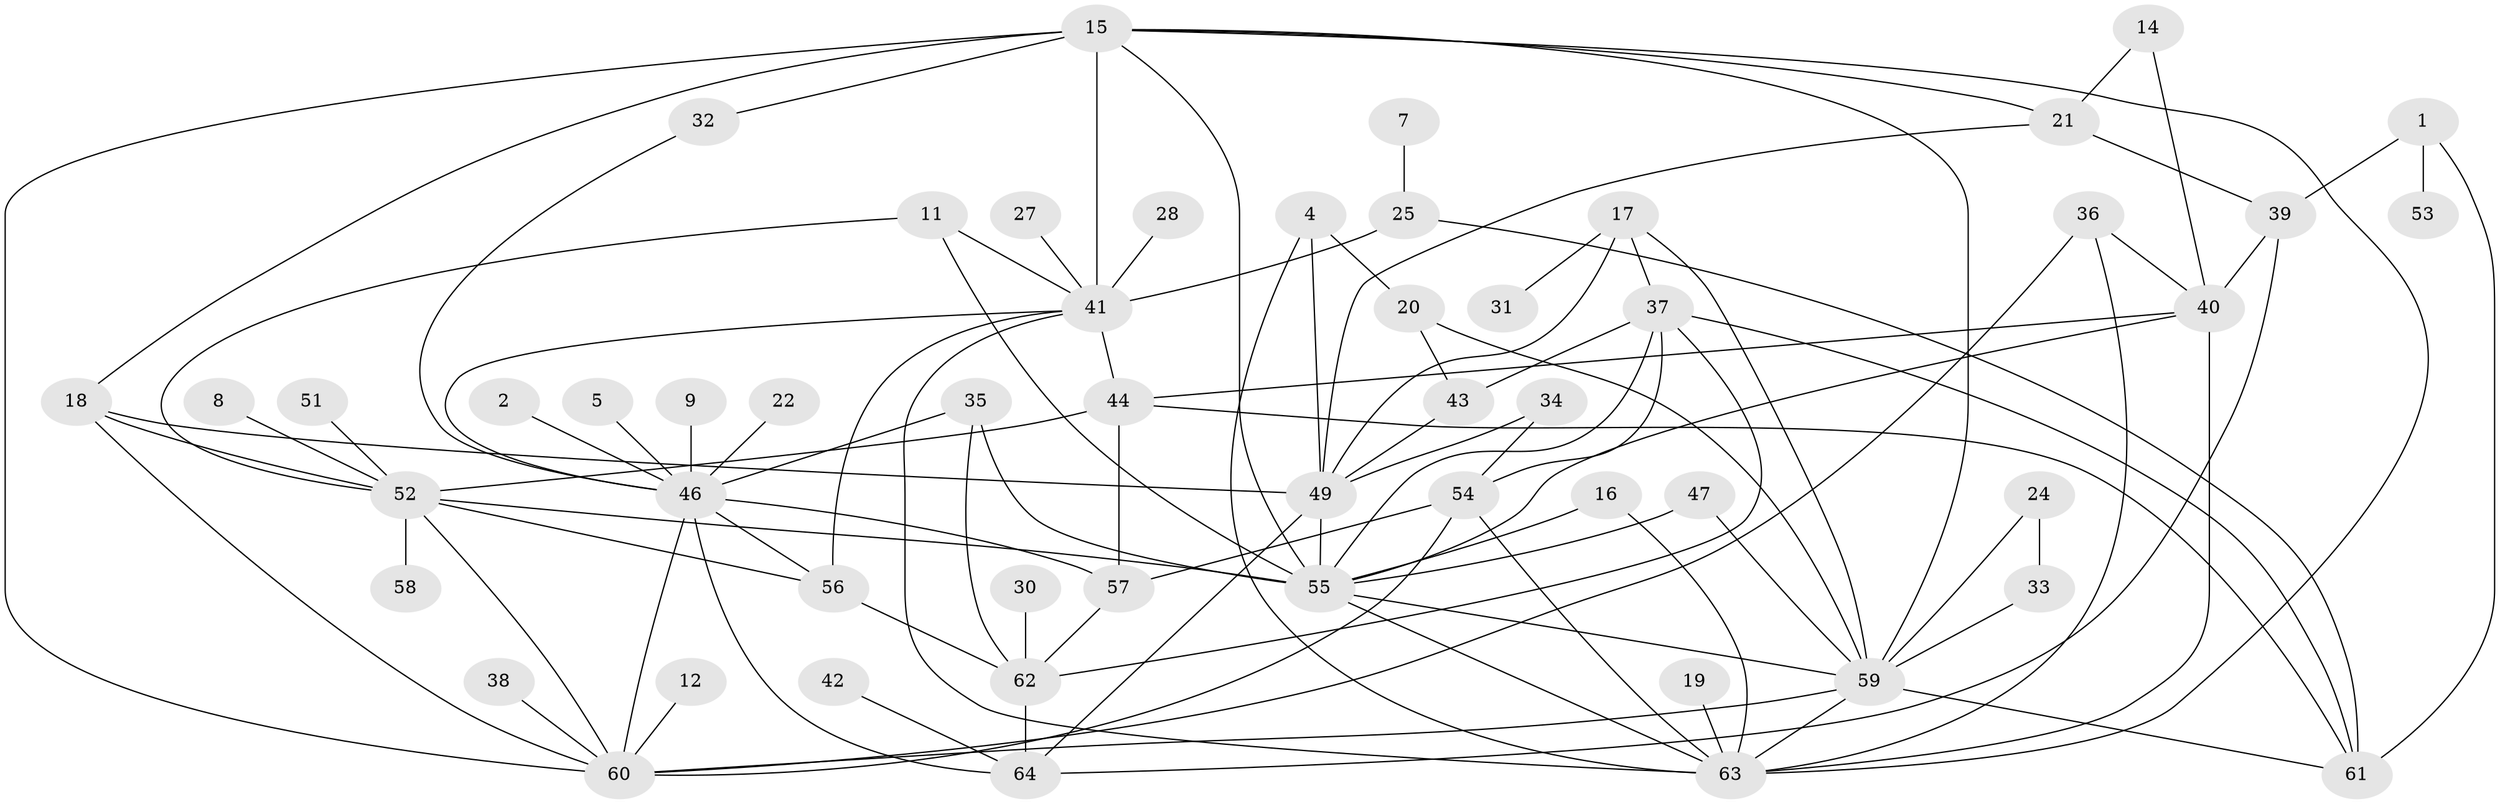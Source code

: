 // original degree distribution, {2: 0.25196850393700787, 3: 0.25196850393700787, 4: 0.05511811023622047, 1: 0.1968503937007874, 6: 0.03937007874015748, 0: 0.07086614173228346, 5: 0.11023622047244094, 7: 0.023622047244094488}
// Generated by graph-tools (version 1.1) at 2025/49/03/09/25 03:49:09]
// undirected, 54 vertices, 101 edges
graph export_dot {
graph [start="1"]
  node [color=gray90,style=filled];
  1;
  2;
  4;
  5;
  7;
  8;
  9;
  11;
  12;
  14;
  15;
  16;
  17;
  18;
  19;
  20;
  21;
  22;
  24;
  25;
  27;
  28;
  30;
  31;
  32;
  33;
  34;
  35;
  36;
  37;
  38;
  39;
  40;
  41;
  42;
  43;
  44;
  46;
  47;
  49;
  51;
  52;
  53;
  54;
  55;
  56;
  57;
  58;
  59;
  60;
  61;
  62;
  63;
  64;
  1 -- 39 [weight=1.0];
  1 -- 53 [weight=1.0];
  1 -- 61 [weight=1.0];
  2 -- 46 [weight=1.0];
  4 -- 20 [weight=1.0];
  4 -- 49 [weight=1.0];
  4 -- 63 [weight=1.0];
  5 -- 46 [weight=1.0];
  7 -- 25 [weight=1.0];
  8 -- 52 [weight=1.0];
  9 -- 46 [weight=1.0];
  11 -- 41 [weight=1.0];
  11 -- 52 [weight=1.0];
  11 -- 55 [weight=1.0];
  12 -- 60 [weight=1.0];
  14 -- 21 [weight=1.0];
  14 -- 40 [weight=1.0];
  15 -- 18 [weight=1.0];
  15 -- 21 [weight=1.0];
  15 -- 32 [weight=1.0];
  15 -- 41 [weight=2.0];
  15 -- 55 [weight=1.0];
  15 -- 59 [weight=1.0];
  15 -- 60 [weight=1.0];
  15 -- 63 [weight=1.0];
  16 -- 55 [weight=1.0];
  16 -- 63 [weight=1.0];
  17 -- 31 [weight=1.0];
  17 -- 37 [weight=1.0];
  17 -- 49 [weight=1.0];
  17 -- 59 [weight=1.0];
  18 -- 49 [weight=1.0];
  18 -- 52 [weight=1.0];
  18 -- 60 [weight=1.0];
  19 -- 63 [weight=1.0];
  20 -- 43 [weight=1.0];
  20 -- 59 [weight=1.0];
  21 -- 39 [weight=1.0];
  21 -- 49 [weight=1.0];
  22 -- 46 [weight=1.0];
  24 -- 33 [weight=1.0];
  24 -- 59 [weight=2.0];
  25 -- 41 [weight=1.0];
  25 -- 61 [weight=1.0];
  27 -- 41 [weight=1.0];
  28 -- 41 [weight=1.0];
  30 -- 62 [weight=1.0];
  32 -- 46 [weight=1.0];
  33 -- 59 [weight=1.0];
  34 -- 49 [weight=1.0];
  34 -- 54 [weight=1.0];
  35 -- 46 [weight=1.0];
  35 -- 55 [weight=1.0];
  35 -- 62 [weight=1.0];
  36 -- 40 [weight=1.0];
  36 -- 60 [weight=1.0];
  36 -- 63 [weight=1.0];
  37 -- 43 [weight=1.0];
  37 -- 54 [weight=1.0];
  37 -- 55 [weight=1.0];
  37 -- 61 [weight=1.0];
  37 -- 62 [weight=1.0];
  38 -- 60 [weight=1.0];
  39 -- 40 [weight=1.0];
  39 -- 64 [weight=1.0];
  40 -- 44 [weight=1.0];
  40 -- 55 [weight=1.0];
  40 -- 63 [weight=1.0];
  41 -- 44 [weight=1.0];
  41 -- 46 [weight=1.0];
  41 -- 56 [weight=1.0];
  41 -- 63 [weight=1.0];
  42 -- 64 [weight=1.0];
  43 -- 49 [weight=1.0];
  44 -- 52 [weight=1.0];
  44 -- 57 [weight=1.0];
  44 -- 61 [weight=1.0];
  46 -- 56 [weight=1.0];
  46 -- 57 [weight=1.0];
  46 -- 60 [weight=1.0];
  46 -- 64 [weight=1.0];
  47 -- 55 [weight=1.0];
  47 -- 59 [weight=1.0];
  49 -- 55 [weight=1.0];
  49 -- 64 [weight=1.0];
  51 -- 52 [weight=1.0];
  52 -- 55 [weight=1.0];
  52 -- 56 [weight=1.0];
  52 -- 58 [weight=1.0];
  52 -- 60 [weight=1.0];
  54 -- 57 [weight=1.0];
  54 -- 60 [weight=1.0];
  54 -- 63 [weight=1.0];
  55 -- 59 [weight=1.0];
  55 -- 63 [weight=1.0];
  56 -- 62 [weight=1.0];
  57 -- 62 [weight=1.0];
  59 -- 60 [weight=1.0];
  59 -- 61 [weight=1.0];
  59 -- 63 [weight=1.0];
  62 -- 64 [weight=1.0];
}
